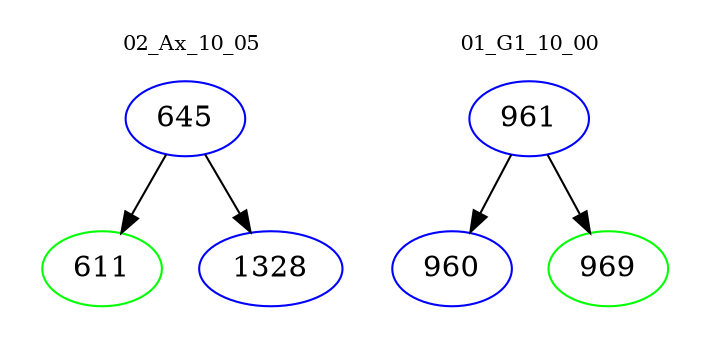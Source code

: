 digraph{
subgraph cluster_0 {
color = white
label = "02_Ax_10_05";
fontsize=10;
T0_645 [label="645", color="blue"]
T0_645 -> T0_611 [color="black"]
T0_611 [label="611", color="green"]
T0_645 -> T0_1328 [color="black"]
T0_1328 [label="1328", color="blue"]
}
subgraph cluster_1 {
color = white
label = "01_G1_10_00";
fontsize=10;
T1_961 [label="961", color="blue"]
T1_961 -> T1_960 [color="black"]
T1_960 [label="960", color="blue"]
T1_961 -> T1_969 [color="black"]
T1_969 [label="969", color="green"]
}
}
